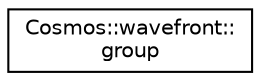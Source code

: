 digraph "Graphical Class Hierarchy"
{
 // INTERACTIVE_SVG=YES
  edge [fontname="Helvetica",fontsize="10",labelfontname="Helvetica",labelfontsize="10"];
  node [fontname="Helvetica",fontsize="10",shape=record];
  rankdir="LR";
  Node0 [label="Cosmos::wavefront::\lgroup",height=0.2,width=0.4,color="black", fillcolor="white", style="filled",URL="$struct_cosmos_1_1wavefront_1_1group.html"];
}
